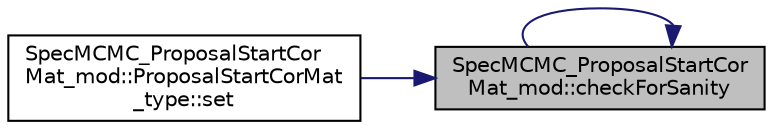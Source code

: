 digraph "SpecMCMC_ProposalStartCorMat_mod::checkForSanity"
{
 // LATEX_PDF_SIZE
  edge [fontname="Helvetica",fontsize="10",labelfontname="Helvetica",labelfontsize="10"];
  node [fontname="Helvetica",fontsize="10",shape=record];
  rankdir="RL";
  Node1 [label="SpecMCMC_ProposalStartCor\lMat_mod::checkForSanity",height=0.2,width=0.4,color="black", fillcolor="grey75", style="filled", fontcolor="black",tooltip=" "];
  Node1 -> Node1 [dir="back",color="midnightblue",fontsize="10",style="solid"];
  Node1 -> Node2 [dir="back",color="midnightblue",fontsize="10",style="solid"];
  Node2 [label="SpecMCMC_ProposalStartCor\lMat_mod::ProposalStartCorMat\l_type::set",height=0.2,width=0.4,color="black", fillcolor="white", style="filled",URL="$structSpecMCMC__ProposalStartCorMat__mod_1_1ProposalStartCorMat__type.html#a01bee406006dbfb74333c511eaf3a3e1",tooltip=" "];
}
